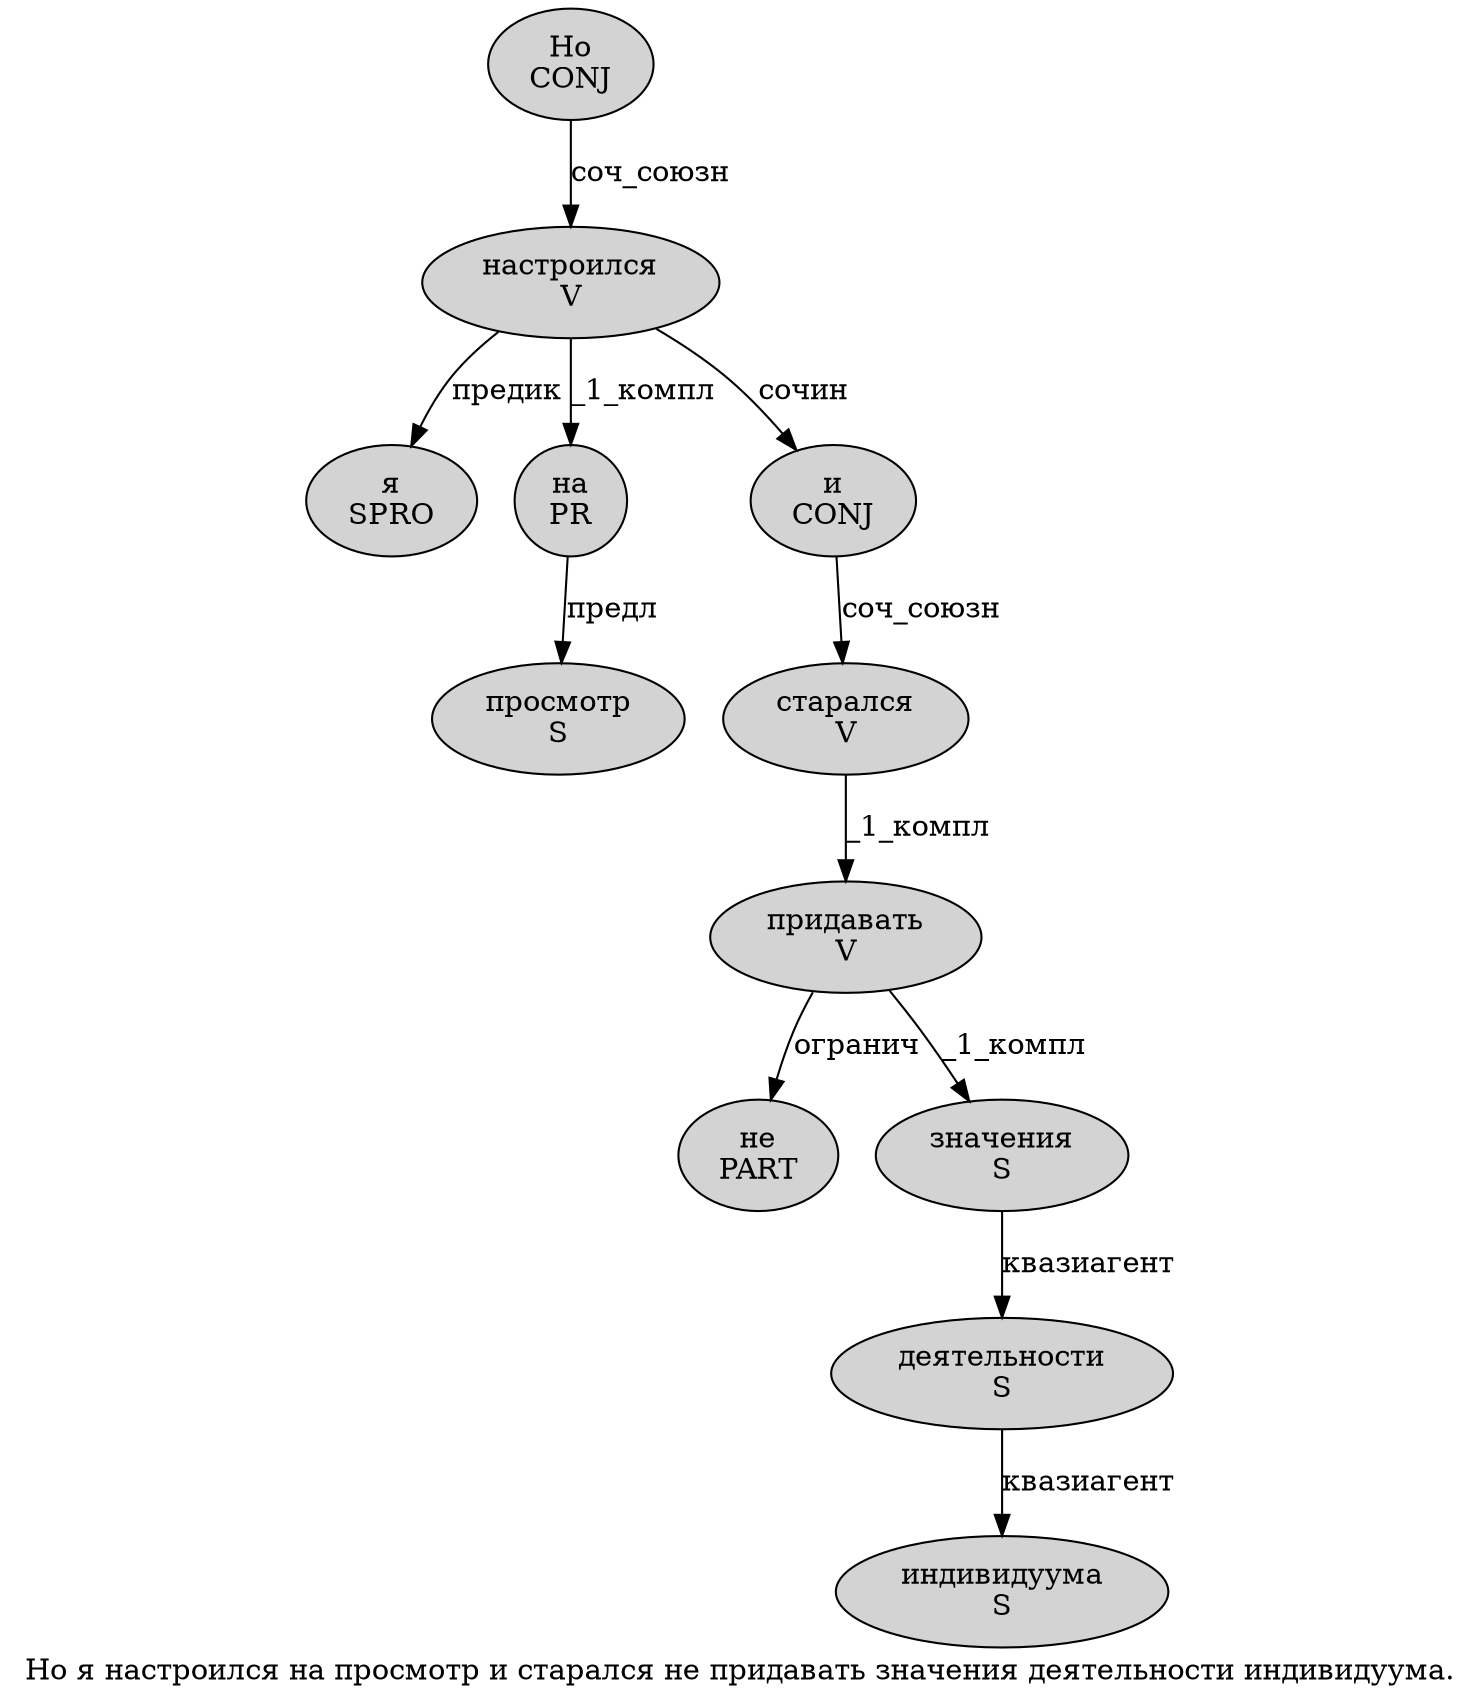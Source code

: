 digraph SENTENCE_4944 {
	graph [label="Но я настроился на просмотр и старался не придавать значения деятельности индивидуума."]
	node [style=filled]
		0 [label="Но
CONJ" color="" fillcolor=lightgray penwidth=1 shape=ellipse]
		1 [label="я
SPRO" color="" fillcolor=lightgray penwidth=1 shape=ellipse]
		2 [label="настроился
V" color="" fillcolor=lightgray penwidth=1 shape=ellipse]
		3 [label="на
PR" color="" fillcolor=lightgray penwidth=1 shape=ellipse]
		4 [label="просмотр
S" color="" fillcolor=lightgray penwidth=1 shape=ellipse]
		5 [label="и
CONJ" color="" fillcolor=lightgray penwidth=1 shape=ellipse]
		6 [label="старался
V" color="" fillcolor=lightgray penwidth=1 shape=ellipse]
		7 [label="не
PART" color="" fillcolor=lightgray penwidth=1 shape=ellipse]
		8 [label="придавать
V" color="" fillcolor=lightgray penwidth=1 shape=ellipse]
		9 [label="значения
S" color="" fillcolor=lightgray penwidth=1 shape=ellipse]
		10 [label="деятельности
S" color="" fillcolor=lightgray penwidth=1 shape=ellipse]
		11 [label="индивидуума
S" color="" fillcolor=lightgray penwidth=1 shape=ellipse]
			9 -> 10 [label="квазиагент"]
			10 -> 11 [label="квазиагент"]
			8 -> 7 [label="огранич"]
			8 -> 9 [label="_1_компл"]
			5 -> 6 [label="соч_союзн"]
			3 -> 4 [label="предл"]
			2 -> 1 [label="предик"]
			2 -> 3 [label="_1_компл"]
			2 -> 5 [label="сочин"]
			6 -> 8 [label="_1_компл"]
			0 -> 2 [label="соч_союзн"]
}